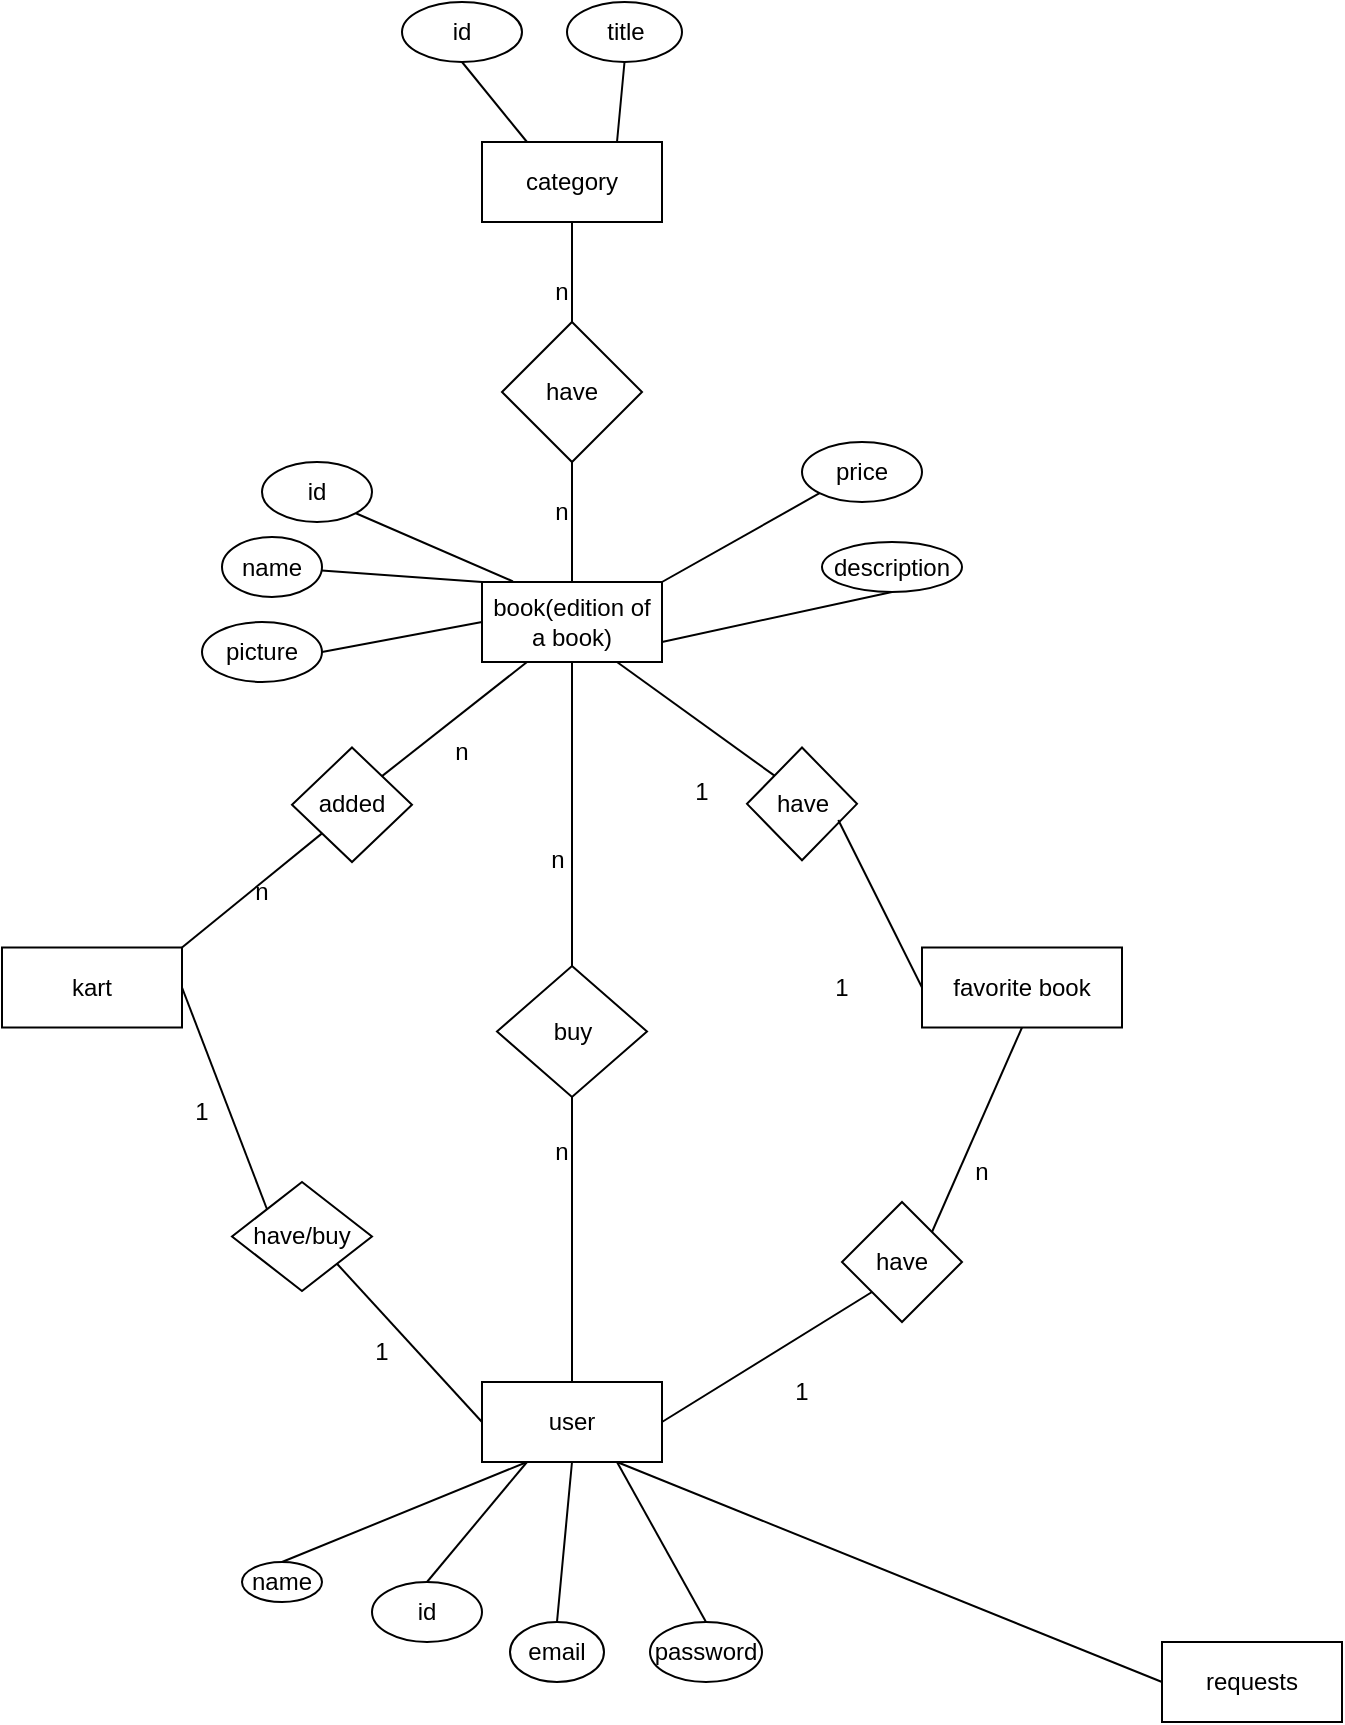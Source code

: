 <mxfile>
    <diagram id="rjmCsbjYGOXAbpDk7wgF" name="Página-1">
        <mxGraphModel dx="838" dy="617" grid="1" gridSize="10" guides="1" tooltips="1" connect="1" arrows="1" fold="1" page="1" pageScale="1" pageWidth="827" pageHeight="1169" math="0" shadow="0">
            <root>
                <mxCell id="0"/>
                <mxCell id="1" parent="0"/>
                <mxCell id="jAxBeHrLMxhVyv1arLZk-1" value="category" style="rounded=0;whiteSpace=wrap;html=1;" parent="1" vertex="1">
                    <mxGeometry x="300" y="140" width="90" height="40" as="geometry"/>
                </mxCell>
                <mxCell id="jAxBeHrLMxhVyv1arLZk-4" value="book(edition of a book)" style="rounded=0;whiteSpace=wrap;html=1;" parent="1" vertex="1">
                    <mxGeometry x="300" y="360" width="90" height="40" as="geometry"/>
                </mxCell>
                <mxCell id="jAxBeHrLMxhVyv1arLZk-7" value="have" style="rhombus;whiteSpace=wrap;html=1;" parent="1" vertex="1">
                    <mxGeometry x="310" y="230" width="70" height="70" as="geometry"/>
                </mxCell>
                <mxCell id="jAxBeHrLMxhVyv1arLZk-9" value="" style="endArrow=none;html=1;rounded=0;entryX=0.5;entryY=1;entryDx=0;entryDy=0;exitX=0.5;exitY=0;exitDx=0;exitDy=0;" parent="1" source="jAxBeHrLMxhVyv1arLZk-7" target="jAxBeHrLMxhVyv1arLZk-1" edge="1">
                    <mxGeometry width="50" height="50" relative="1" as="geometry">
                        <mxPoint x="110" y="260" as="sourcePoint"/>
                        <mxPoint x="160" y="210" as="targetPoint"/>
                    </mxGeometry>
                </mxCell>
                <mxCell id="jAxBeHrLMxhVyv1arLZk-11" value="" style="endArrow=none;html=1;rounded=0;entryX=0.5;entryY=1;entryDx=0;entryDy=0;exitX=0.5;exitY=0;exitDx=0;exitDy=0;" parent="1" source="jAxBeHrLMxhVyv1arLZk-4" target="jAxBeHrLMxhVyv1arLZk-7" edge="1">
                    <mxGeometry width="50" height="50" relative="1" as="geometry">
                        <mxPoint x="110" y="370" as="sourcePoint"/>
                        <mxPoint x="160" y="320" as="targetPoint"/>
                    </mxGeometry>
                </mxCell>
                <mxCell id="jAxBeHrLMxhVyv1arLZk-12" value="n" style="text;html=1;strokeColor=none;fillColor=none;align=center;verticalAlign=middle;whiteSpace=wrap;rounded=0;" parent="1" vertex="1">
                    <mxGeometry x="310" y="200" width="60" height="30" as="geometry"/>
                </mxCell>
                <mxCell id="jAxBeHrLMxhVyv1arLZk-13" value="n" style="text;html=1;strokeColor=none;fillColor=none;align=center;verticalAlign=middle;whiteSpace=wrap;rounded=0;" parent="1" vertex="1">
                    <mxGeometry x="310" y="310" width="60" height="30" as="geometry"/>
                </mxCell>
                <mxCell id="jAxBeHrLMxhVyv1arLZk-15" value="user&lt;br&gt;" style="rounded=0;whiteSpace=wrap;html=1;" parent="1" vertex="1">
                    <mxGeometry x="300" y="760" width="90" height="40" as="geometry"/>
                </mxCell>
                <mxCell id="jAxBeHrLMxhVyv1arLZk-16" value="buy" style="rhombus;whiteSpace=wrap;html=1;" parent="1" vertex="1">
                    <mxGeometry x="307.5" y="552" width="75" height="65.5" as="geometry"/>
                </mxCell>
                <mxCell id="jAxBeHrLMxhVyv1arLZk-23" value="kart" style="rounded=0;whiteSpace=wrap;html=1;" parent="1" vertex="1">
                    <mxGeometry x="60" y="542.75" width="90" height="40" as="geometry"/>
                </mxCell>
                <mxCell id="jAxBeHrLMxhVyv1arLZk-26" value="" style="endArrow=none;html=1;rounded=0;exitX=1;exitY=0.5;exitDx=0;exitDy=0;entryX=0;entryY=0;entryDx=0;entryDy=0;" parent="1" source="jAxBeHrLMxhVyv1arLZk-23" target="jAxBeHrLMxhVyv1arLZk-31" edge="1">
                    <mxGeometry width="50" height="50" relative="1" as="geometry">
                        <mxPoint x="190" y="610" as="sourcePoint"/>
                        <mxPoint x="240" y="560" as="targetPoint"/>
                    </mxGeometry>
                </mxCell>
                <mxCell id="jAxBeHrLMxhVyv1arLZk-29" style="edgeStyle=orthogonalEdgeStyle;rounded=0;orthogonalLoop=1;jettySize=auto;html=1;exitX=0.5;exitY=1;exitDx=0;exitDy=0;" parent="1" source="jAxBeHrLMxhVyv1arLZk-15" target="jAxBeHrLMxhVyv1arLZk-15" edge="1">
                    <mxGeometry relative="1" as="geometry"/>
                </mxCell>
                <mxCell id="jAxBeHrLMxhVyv1arLZk-30" value="added" style="rhombus;whiteSpace=wrap;html=1;" parent="1" vertex="1">
                    <mxGeometry x="205" y="442.75" width="60" height="57.25" as="geometry"/>
                </mxCell>
                <mxCell id="jAxBeHrLMxhVyv1arLZk-31" value="have/buy&lt;br&gt;" style="rhombus;whiteSpace=wrap;html=1;" parent="1" vertex="1">
                    <mxGeometry x="175" y="660" width="70" height="54.5" as="geometry"/>
                </mxCell>
                <mxCell id="jAxBeHrLMxhVyv1arLZk-33" value="" style="endArrow=none;html=1;rounded=0;entryX=0.5;entryY=1;entryDx=0;entryDy=0;exitX=0.5;exitY=0;exitDx=0;exitDy=0;" parent="1" source="jAxBeHrLMxhVyv1arLZk-16" target="jAxBeHrLMxhVyv1arLZk-4" edge="1">
                    <mxGeometry width="50" height="50" relative="1" as="geometry">
                        <mxPoint x="310" y="530" as="sourcePoint"/>
                        <mxPoint x="360" y="480" as="targetPoint"/>
                    </mxGeometry>
                </mxCell>
                <mxCell id="jAxBeHrLMxhVyv1arLZk-34" value="" style="endArrow=none;html=1;rounded=0;exitX=0.5;exitY=0;exitDx=0;exitDy=0;entryX=0.5;entryY=1;entryDx=0;entryDy=0;" parent="1" source="jAxBeHrLMxhVyv1arLZk-15" target="jAxBeHrLMxhVyv1arLZk-16" edge="1">
                    <mxGeometry width="50" height="50" relative="1" as="geometry">
                        <mxPoint x="310" y="656" as="sourcePoint"/>
                        <mxPoint x="330" y="610" as="targetPoint"/>
                    </mxGeometry>
                </mxCell>
                <mxCell id="jAxBeHrLMxhVyv1arLZk-35" value="" style="endArrow=none;html=1;rounded=0;exitX=1;exitY=1;exitDx=0;exitDy=0;entryX=0;entryY=0.5;entryDx=0;entryDy=0;" parent="1" source="jAxBeHrLMxhVyv1arLZk-31" target="jAxBeHrLMxhVyv1arLZk-15" edge="1">
                    <mxGeometry width="50" height="50" relative="1" as="geometry">
                        <mxPoint x="230" y="690" as="sourcePoint"/>
                        <mxPoint x="280" y="640" as="targetPoint"/>
                    </mxGeometry>
                </mxCell>
                <mxCell id="jAxBeHrLMxhVyv1arLZk-36" value="" style="endArrow=none;html=1;rounded=0;exitX=1;exitY=0;exitDx=0;exitDy=0;entryX=0;entryY=1;entryDx=0;entryDy=0;" parent="1" source="jAxBeHrLMxhVyv1arLZk-23" target="jAxBeHrLMxhVyv1arLZk-30" edge="1">
                    <mxGeometry width="50" height="50" relative="1" as="geometry">
                        <mxPoint x="290" y="610" as="sourcePoint"/>
                        <mxPoint x="340" y="560" as="targetPoint"/>
                    </mxGeometry>
                </mxCell>
                <mxCell id="jAxBeHrLMxhVyv1arLZk-37" value="" style="endArrow=none;html=1;rounded=0;exitX=1;exitY=0;exitDx=0;exitDy=0;entryX=0.25;entryY=1;entryDx=0;entryDy=0;" parent="1" source="jAxBeHrLMxhVyv1arLZk-30" target="jAxBeHrLMxhVyv1arLZk-4" edge="1">
                    <mxGeometry width="50" height="50" relative="1" as="geometry">
                        <mxPoint x="240" y="520" as="sourcePoint"/>
                        <mxPoint x="290" y="470" as="targetPoint"/>
                    </mxGeometry>
                </mxCell>
                <mxCell id="jAxBeHrLMxhVyv1arLZk-38" value="n" style="text;html=1;strokeColor=none;fillColor=none;align=center;verticalAlign=middle;whiteSpace=wrap;rounded=0;" parent="1" vertex="1">
                    <mxGeometry x="160" y="500" width="60" height="30" as="geometry"/>
                </mxCell>
                <mxCell id="jAxBeHrLMxhVyv1arLZk-39" value="n" style="text;html=1;strokeColor=none;fillColor=none;align=center;verticalAlign=middle;whiteSpace=wrap;rounded=0;" parent="1" vertex="1">
                    <mxGeometry x="265" y="430" width="50" height="30" as="geometry"/>
                </mxCell>
                <mxCell id="jAxBeHrLMxhVyv1arLZk-40" value="1" style="text;html=1;strokeColor=none;fillColor=none;align=center;verticalAlign=middle;whiteSpace=wrap;rounded=0;" parent="1" vertex="1">
                    <mxGeometry x="130" y="610" width="60" height="30" as="geometry"/>
                </mxCell>
                <mxCell id="jAxBeHrLMxhVyv1arLZk-41" value="n" style="text;html=1;strokeColor=none;fillColor=none;align=center;verticalAlign=middle;whiteSpace=wrap;rounded=0;" parent="1" vertex="1">
                    <mxGeometry x="307.5" y="488.62" width="60" height="20" as="geometry"/>
                </mxCell>
                <mxCell id="jAxBeHrLMxhVyv1arLZk-42" value="n" style="text;html=1;strokeColor=none;fillColor=none;align=center;verticalAlign=middle;whiteSpace=wrap;rounded=0;" parent="1" vertex="1">
                    <mxGeometry x="310" y="630" width="60" height="30" as="geometry"/>
                </mxCell>
                <mxCell id="jAxBeHrLMxhVyv1arLZk-44" value="1" style="text;html=1;strokeColor=none;fillColor=none;align=center;verticalAlign=middle;whiteSpace=wrap;rounded=0;" parent="1" vertex="1">
                    <mxGeometry x="220" y="730" width="60" height="30" as="geometry"/>
                </mxCell>
                <mxCell id="jAxBeHrLMxhVyv1arLZk-45" value="favorite book&lt;br&gt;" style="rounded=0;whiteSpace=wrap;html=1;" parent="1" vertex="1">
                    <mxGeometry x="520" y="542.75" width="100" height="40" as="geometry"/>
                </mxCell>
                <mxCell id="jAxBeHrLMxhVyv1arLZk-46" value="have" style="rhombus;whiteSpace=wrap;html=1;" parent="1" vertex="1">
                    <mxGeometry x="432.5" y="442.75" width="55" height="56.37" as="geometry"/>
                </mxCell>
                <mxCell id="jAxBeHrLMxhVyv1arLZk-48" value="" style="endArrow=none;html=1;rounded=0;entryX=0;entryY=0;entryDx=0;entryDy=0;exitX=0.75;exitY=1;exitDx=0;exitDy=0;" parent="1" source="jAxBeHrLMxhVyv1arLZk-4" target="jAxBeHrLMxhVyv1arLZk-46" edge="1">
                    <mxGeometry width="50" height="50" relative="1" as="geometry">
                        <mxPoint x="390" y="470" as="sourcePoint"/>
                        <mxPoint x="490" y="490" as="targetPoint"/>
                    </mxGeometry>
                </mxCell>
                <mxCell id="jAxBeHrLMxhVyv1arLZk-49" value="" style="endArrow=none;html=1;rounded=0;exitX=0.83;exitY=0.643;exitDx=0;exitDy=0;entryX=0;entryY=0.5;entryDx=0;entryDy=0;exitPerimeter=0;" parent="1" source="jAxBeHrLMxhVyv1arLZk-46" target="jAxBeHrLMxhVyv1arLZk-45" edge="1">
                    <mxGeometry width="50" height="50" relative="1" as="geometry">
                        <mxPoint x="560" y="670" as="sourcePoint"/>
                        <mxPoint x="610" y="620" as="targetPoint"/>
                    </mxGeometry>
                </mxCell>
                <mxCell id="jAxBeHrLMxhVyv1arLZk-50" value="1&lt;br&gt;" style="text;html=1;strokeColor=none;fillColor=none;align=center;verticalAlign=middle;whiteSpace=wrap;rounded=0;" parent="1" vertex="1">
                    <mxGeometry x="430" y="750" width="60" height="30" as="geometry"/>
                </mxCell>
                <mxCell id="jAxBeHrLMxhVyv1arLZk-52" value="1" style="text;html=1;strokeColor=none;fillColor=none;align=center;verticalAlign=middle;whiteSpace=wrap;rounded=0;" parent="1" vertex="1">
                    <mxGeometry x="380" y="450" width="60" height="30" as="geometry"/>
                </mxCell>
                <mxCell id="jAxBeHrLMxhVyv1arLZk-53" value="1" style="text;html=1;strokeColor=none;fillColor=none;align=center;verticalAlign=middle;whiteSpace=wrap;rounded=0;" parent="1" vertex="1">
                    <mxGeometry x="450" y="547.75" width="60" height="30" as="geometry"/>
                </mxCell>
                <mxCell id="jAxBeHrLMxhVyv1arLZk-55" value="have" style="rhombus;whiteSpace=wrap;html=1;" parent="1" vertex="1">
                    <mxGeometry x="480" y="670" width="60" height="60" as="geometry"/>
                </mxCell>
                <mxCell id="jAxBeHrLMxhVyv1arLZk-56" value="" style="endArrow=none;html=1;rounded=0;exitX=1;exitY=0.5;exitDx=0;exitDy=0;entryX=0;entryY=1;entryDx=0;entryDy=0;" parent="1" source="jAxBeHrLMxhVyv1arLZk-15" target="jAxBeHrLMxhVyv1arLZk-55" edge="1">
                    <mxGeometry width="50" height="50" relative="1" as="geometry">
                        <mxPoint x="450" y="750" as="sourcePoint"/>
                        <mxPoint x="500" y="700" as="targetPoint"/>
                    </mxGeometry>
                </mxCell>
                <mxCell id="jAxBeHrLMxhVyv1arLZk-58" value="" style="endArrow=none;html=1;rounded=0;exitX=1;exitY=0;exitDx=0;exitDy=0;entryX=0.5;entryY=1;entryDx=0;entryDy=0;" parent="1" source="jAxBeHrLMxhVyv1arLZk-55" target="jAxBeHrLMxhVyv1arLZk-45" edge="1">
                    <mxGeometry width="50" height="50" relative="1" as="geometry">
                        <mxPoint x="600" y="690" as="sourcePoint"/>
                        <mxPoint x="650" y="640" as="targetPoint"/>
                    </mxGeometry>
                </mxCell>
                <mxCell id="jAxBeHrLMxhVyv1arLZk-59" value="n" style="text;html=1;strokeColor=none;fillColor=none;align=center;verticalAlign=middle;whiteSpace=wrap;rounded=0;" parent="1" vertex="1">
                    <mxGeometry x="520" y="640" width="60" height="30" as="geometry"/>
                </mxCell>
                <mxCell id="jAxBeHrLMxhVyv1arLZk-62" value="id" style="ellipse;whiteSpace=wrap;html=1;" parent="1" vertex="1">
                    <mxGeometry x="260" y="70" width="60" height="30" as="geometry"/>
                </mxCell>
                <mxCell id="jAxBeHrLMxhVyv1arLZk-63" value="title" style="ellipse;whiteSpace=wrap;html=1;" parent="1" vertex="1">
                    <mxGeometry x="342.5" y="70" width="57.5" height="30" as="geometry"/>
                </mxCell>
                <mxCell id="jAxBeHrLMxhVyv1arLZk-65" value="" style="endArrow=none;html=1;rounded=0;exitX=0.25;exitY=0;exitDx=0;exitDy=0;entryX=0.5;entryY=1;entryDx=0;entryDy=0;" parent="1" source="jAxBeHrLMxhVyv1arLZk-1" target="jAxBeHrLMxhVyv1arLZk-62" edge="1">
                    <mxGeometry width="50" height="50" relative="1" as="geometry">
                        <mxPoint x="250" y="170" as="sourcePoint"/>
                        <mxPoint x="300" y="120" as="targetPoint"/>
                    </mxGeometry>
                </mxCell>
                <mxCell id="jAxBeHrLMxhVyv1arLZk-67" value="" style="endArrow=none;html=1;rounded=0;exitX=0.75;exitY=0;exitDx=0;exitDy=0;entryX=0.5;entryY=1;entryDx=0;entryDy=0;" parent="1" source="jAxBeHrLMxhVyv1arLZk-1" target="jAxBeHrLMxhVyv1arLZk-63" edge="1">
                    <mxGeometry width="50" height="50" relative="1" as="geometry">
                        <mxPoint x="450" y="140" as="sourcePoint"/>
                        <mxPoint x="500" y="90" as="targetPoint"/>
                    </mxGeometry>
                </mxCell>
                <mxCell id="jAxBeHrLMxhVyv1arLZk-76" value="id&lt;br&gt;" style="ellipse;whiteSpace=wrap;html=1;" parent="1" vertex="1">
                    <mxGeometry x="190" y="300" width="55" height="30" as="geometry"/>
                </mxCell>
                <mxCell id="jAxBeHrLMxhVyv1arLZk-80" value="picture&lt;br&gt;" style="ellipse;whiteSpace=wrap;html=1;" parent="1" vertex="1">
                    <mxGeometry x="160" y="380" width="60" height="30" as="geometry"/>
                </mxCell>
                <mxCell id="jAxBeHrLMxhVyv1arLZk-81" value="price" style="ellipse;whiteSpace=wrap;html=1;" parent="1" vertex="1">
                    <mxGeometry x="460" y="290" width="60" height="30" as="geometry"/>
                </mxCell>
                <mxCell id="jAxBeHrLMxhVyv1arLZk-82" value="description" style="ellipse;whiteSpace=wrap;html=1;" parent="1" vertex="1">
                    <mxGeometry x="470" y="340" width="70" height="25" as="geometry"/>
                </mxCell>
                <mxCell id="jAxBeHrLMxhVyv1arLZk-83" value="" style="endArrow=none;html=1;rounded=0;exitX=1;exitY=0.5;exitDx=0;exitDy=0;entryX=0;entryY=0.5;entryDx=0;entryDy=0;" parent="1" source="jAxBeHrLMxhVyv1arLZk-80" target="jAxBeHrLMxhVyv1arLZk-4" edge="1">
                    <mxGeometry width="50" height="50" relative="1" as="geometry">
                        <mxPoint x="240" y="410" as="sourcePoint"/>
                        <mxPoint x="290" y="360" as="targetPoint"/>
                    </mxGeometry>
                </mxCell>
                <mxCell id="jAxBeHrLMxhVyv1arLZk-84" value="" style="endArrow=none;html=1;rounded=0;entryX=0;entryY=0;entryDx=0;entryDy=0;startArrow=none;" parent="1" source="jAxBeHrLMxhVyv1arLZk-79" target="jAxBeHrLMxhVyv1arLZk-4" edge="1">
                    <mxGeometry width="50" height="50" relative="1" as="geometry">
                        <mxPoint x="160" y="340" as="sourcePoint"/>
                        <mxPoint x="280" y="350" as="targetPoint"/>
                    </mxGeometry>
                </mxCell>
                <mxCell id="jAxBeHrLMxhVyv1arLZk-85" value="" style="endArrow=none;html=1;rounded=0;exitX=0.172;exitY=-0.008;exitDx=0;exitDy=0;exitPerimeter=0;entryX=1;entryY=1;entryDx=0;entryDy=0;" parent="1" source="jAxBeHrLMxhVyv1arLZk-4" target="jAxBeHrLMxhVyv1arLZk-76" edge="1">
                    <mxGeometry width="50" height="50" relative="1" as="geometry">
                        <mxPoint x="260" y="370" as="sourcePoint"/>
                        <mxPoint x="310" y="320" as="targetPoint"/>
                    </mxGeometry>
                </mxCell>
                <mxCell id="jAxBeHrLMxhVyv1arLZk-86" value="" style="endArrow=none;html=1;rounded=0;exitX=1;exitY=0.75;exitDx=0;exitDy=0;entryX=0.5;entryY=1;entryDx=0;entryDy=0;" parent="1" source="jAxBeHrLMxhVyv1arLZk-4" target="jAxBeHrLMxhVyv1arLZk-82" edge="1">
                    <mxGeometry width="50" height="50" relative="1" as="geometry">
                        <mxPoint x="460" y="440" as="sourcePoint"/>
                        <mxPoint x="510" y="390" as="targetPoint"/>
                    </mxGeometry>
                </mxCell>
                <mxCell id="jAxBeHrLMxhVyv1arLZk-87" value="" style="endArrow=none;html=1;rounded=0;exitX=1;exitY=0;exitDx=0;exitDy=0;entryX=0;entryY=1;entryDx=0;entryDy=0;" parent="1" source="jAxBeHrLMxhVyv1arLZk-4" target="jAxBeHrLMxhVyv1arLZk-81" edge="1">
                    <mxGeometry width="50" height="50" relative="1" as="geometry">
                        <mxPoint x="410" y="370" as="sourcePoint"/>
                        <mxPoint x="460" y="320" as="targetPoint"/>
                    </mxGeometry>
                </mxCell>
                <mxCell id="jAxBeHrLMxhVyv1arLZk-79" value="name" style="ellipse;whiteSpace=wrap;html=1;" parent="1" vertex="1">
                    <mxGeometry x="170" y="337.5" width="50" height="30" as="geometry"/>
                </mxCell>
                <mxCell id="4" value="id" style="ellipse;whiteSpace=wrap;html=1;" vertex="1" parent="1">
                    <mxGeometry x="245" y="860" width="55" height="30" as="geometry"/>
                </mxCell>
                <mxCell id="5" value="" style="endArrow=none;html=1;exitX=0.5;exitY=0;exitDx=0;exitDy=0;entryX=0.25;entryY=1;entryDx=0;entryDy=0;" edge="1" parent="1" source="4" target="jAxBeHrLMxhVyv1arLZk-15">
                    <mxGeometry width="50" height="50" relative="1" as="geometry">
                        <mxPoint x="330" y="840" as="sourcePoint"/>
                        <mxPoint x="380" y="790" as="targetPoint"/>
                    </mxGeometry>
                </mxCell>
                <mxCell id="6" value="email" style="ellipse;whiteSpace=wrap;html=1;" vertex="1" parent="1">
                    <mxGeometry x="314" y="880" width="47" height="30" as="geometry"/>
                </mxCell>
                <mxCell id="8" value="" style="endArrow=none;html=1;exitX=0.5;exitY=0;exitDx=0;exitDy=0;entryX=0.5;entryY=1;entryDx=0;entryDy=0;" edge="1" parent="1" source="6" target="jAxBeHrLMxhVyv1arLZk-15">
                    <mxGeometry width="50" height="50" relative="1" as="geometry">
                        <mxPoint x="330" y="880" as="sourcePoint"/>
                        <mxPoint x="380" y="830" as="targetPoint"/>
                    </mxGeometry>
                </mxCell>
                <mxCell id="9" value="password" style="ellipse;whiteSpace=wrap;html=1;" vertex="1" parent="1">
                    <mxGeometry x="384" y="880" width="56" height="30" as="geometry"/>
                </mxCell>
                <mxCell id="10" value="" style="endArrow=none;html=1;exitX=0.5;exitY=0;exitDx=0;exitDy=0;entryX=0.75;entryY=1;entryDx=0;entryDy=0;" edge="1" parent="1" source="9" target="jAxBeHrLMxhVyv1arLZk-15">
                    <mxGeometry width="50" height="50" relative="1" as="geometry">
                        <mxPoint x="410" y="870" as="sourcePoint"/>
                        <mxPoint x="460" y="830" as="targetPoint"/>
                    </mxGeometry>
                </mxCell>
                <mxCell id="11" value="name" style="ellipse;whiteSpace=wrap;html=1;" vertex="1" parent="1">
                    <mxGeometry x="180" y="850" width="40" height="20" as="geometry"/>
                </mxCell>
                <mxCell id="12" value="" style="endArrow=none;html=1;exitX=0.5;exitY=0;exitDx=0;exitDy=0;entryX=0.25;entryY=1;entryDx=0;entryDy=0;" edge="1" parent="1" source="11" target="jAxBeHrLMxhVyv1arLZk-15">
                    <mxGeometry width="50" height="50" relative="1" as="geometry">
                        <mxPoint x="220" y="860" as="sourcePoint"/>
                        <mxPoint x="270" y="810" as="targetPoint"/>
                    </mxGeometry>
                </mxCell>
                <mxCell id="14" value="" style="endArrow=none;html=1;exitX=0;exitY=0.5;exitDx=0;exitDy=0;entryX=0.75;entryY=1;entryDx=0;entryDy=0;" edge="1" parent="1" source="17" target="jAxBeHrLMxhVyv1arLZk-15">
                    <mxGeometry width="50" height="50" relative="1" as="geometry">
                        <mxPoint x="635" y="910" as="sourcePoint"/>
                        <mxPoint x="540" y="830" as="targetPoint"/>
                    </mxGeometry>
                </mxCell>
                <mxCell id="17" value="requests" style="rounded=0;whiteSpace=wrap;html=1;" vertex="1" parent="1">
                    <mxGeometry x="640" y="890" width="90" height="40" as="geometry"/>
                </mxCell>
            </root>
        </mxGraphModel>
    </diagram>
</mxfile>